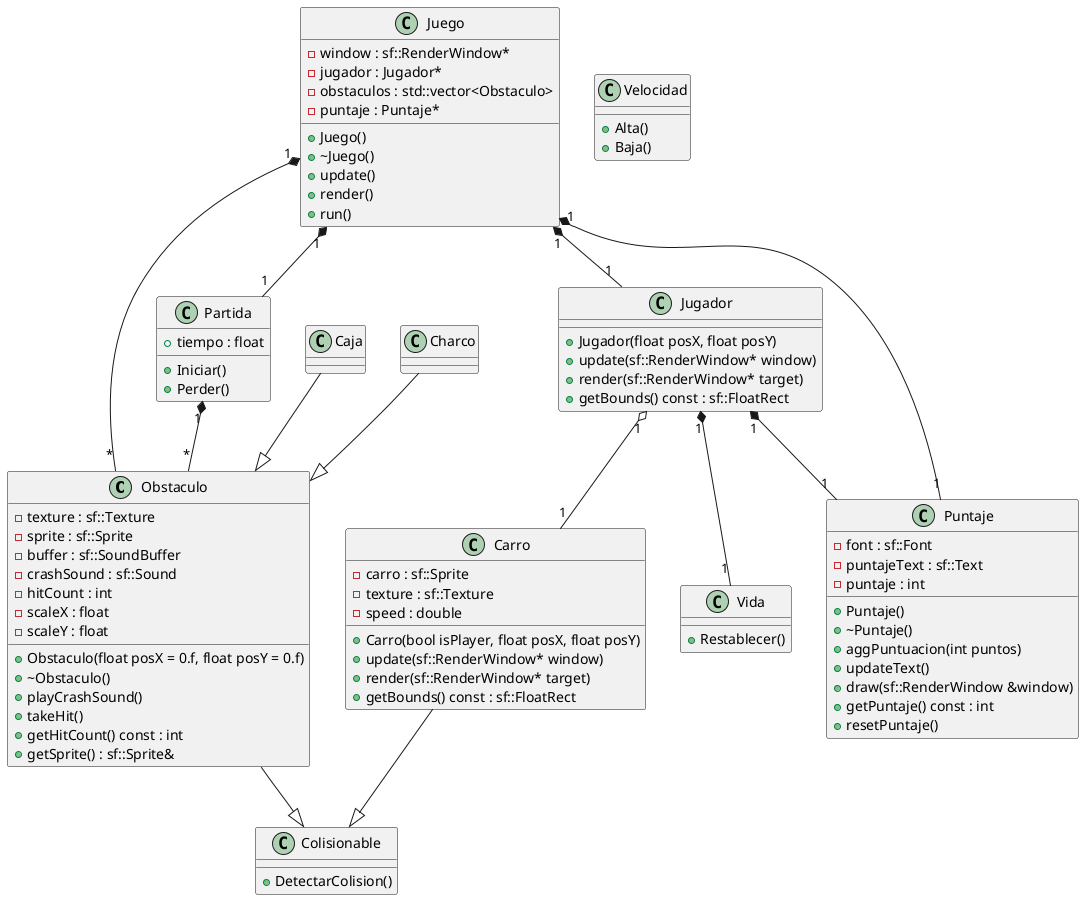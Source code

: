 @startuml SpaceCar

class Obstaculo {
    -texture : sf::Texture
    -sprite : sf::Sprite
    -buffer : sf::SoundBuffer
    -crashSound : sf::Sound
    -hitCount : int
    -scaleX : float
    -scaleY : float
    +Obstaculo(float posX = 0.f, float posY = 0.f)
    +~Obstaculo()
    +playCrashSound()
    +takeHit()
    +getHitCount() const : int
    +getSprite() : sf::Sprite&
}

class Caja
class Charco

class Juego {
    -window : sf::RenderWindow*
    -jugador : Jugador*
    -obstaculos : std::vector<Obstaculo>
    -puntaje : Puntaje*
    +Juego()
    +~Juego()
    +update()
    +render()
    +run()
}

class Jugador {
    +Jugador(float posX, float posY)
    +update(sf::RenderWindow* window)
    +render(sf::RenderWindow* target)
    +getBounds() const : sf::FloatRect
}

class Carro {
    -carro : sf::Sprite
    -texture : sf::Texture
    -speed : double
    +Carro(bool isPlayer, float posX, float posY)
    +update(sf::RenderWindow* window)
    +render(sf::RenderWindow* target)
    +getBounds() const : sf::FloatRect
}

class Puntaje {
    -font : sf::Font
    -puntajeText : sf::Text
    -puntaje : int
    +Puntaje()
    +~Puntaje()
    +aggPuntuacion(int puntos)
    +updateText()
    +draw(sf::RenderWindow &window)
    +getPuntaje() const : int
    +resetPuntaje()
}

class Vida {
    +Restablecer()
}

class Partida {
    +tiempo : float
    +Iniciar()
    +Perder()
}

class Velocidad {
    +Alta()
    +Baja()
}

class Colisionable {
    +DetectarColision()
}

Juego "1" *-- "1" Jugador
Juego "1" *-- "1" Partida 
Juego "1" *-- "1" Puntaje
Juego "1" *-- "*" Obstaculo

Jugador "1" o-- "1" Carro
Jugador "1" *-- "1" Vida
Jugador "1" *-- "1" Puntaje

Partida "1" *-- "*" Obstaculo

Charco --|> Obstaculo
Caja --|> Obstaculo

Obstaculo --|> Colisionable
Carro --|> Colisionable

@enduml